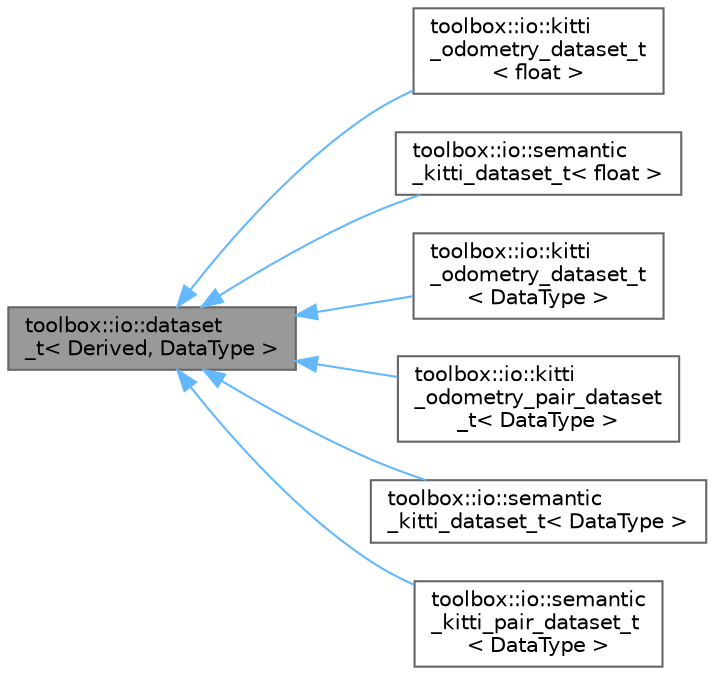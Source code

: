 digraph "toolbox::io::dataset_t&lt; Derived, DataType &gt;"
{
 // LATEX_PDF_SIZE
  bgcolor="transparent";
  edge [fontname=Helvetica,fontsize=10,labelfontname=Helvetica,labelfontsize=10];
  node [fontname=Helvetica,fontsize=10,shape=box,height=0.2,width=0.4];
  rankdir="LR";
  Node1 [id="Node000001",label="toolbox::io::dataset\l_t\< Derived, DataType \>",height=0.2,width=0.4,color="gray40", fillcolor="grey60", style="filled", fontcolor="black",tooltip="数据集基类/Abstract base class for datasets"];
  Node1 -> Node2 [id="edge1_Node000001_Node000002",dir="back",color="steelblue1",style="solid",tooltip=" "];
  Node2 [id="Node000002",label="toolbox::io::kitti\l_odometry_dataset_t\l\< float \>",height=0.2,width=0.4,color="gray40", fillcolor="white", style="filled",URL="$classtoolbox_1_1io_1_1kitti__odometry__dataset__t.html",tooltip=" "];
  Node1 -> Node3 [id="edge2_Node000001_Node000003",dir="back",color="steelblue1",style="solid",tooltip=" "];
  Node3 [id="Node000003",label="toolbox::io::semantic\l_kitti_dataset_t\< float \>",height=0.2,width=0.4,color="gray40", fillcolor="white", style="filled",URL="$classtoolbox_1_1io_1_1semantic__kitti__dataset__t.html",tooltip=" "];
  Node1 -> Node4 [id="edge3_Node000001_Node000004",dir="back",color="steelblue1",style="solid",tooltip=" "];
  Node4 [id="Node000004",label="toolbox::io::kitti\l_odometry_dataset_t\l\< DataType \>",height=0.2,width=0.4,color="gray40", fillcolor="white", style="filled",URL="$classtoolbox_1_1io_1_1kitti__odometry__dataset__t.html",tooltip="KITTI Odometry dataset loader."];
  Node1 -> Node5 [id="edge4_Node000001_Node000005",dir="back",color="steelblue1",style="solid",tooltip=" "];
  Node5 [id="Node000005",label="toolbox::io::kitti\l_odometry_pair_dataset\l_t\< DataType \>",height=0.2,width=0.4,color="gray40", fillcolor="white", style="filled",URL="$classtoolbox_1_1io_1_1kitti__odometry__pair__dataset__t.html",tooltip="KITTI Odometry frame pair dataset loader."];
  Node1 -> Node6 [id="edge5_Node000001_Node000006",dir="back",color="steelblue1",style="solid",tooltip=" "];
  Node6 [id="Node000006",label="toolbox::io::semantic\l_kitti_dataset_t\< DataType \>",height=0.2,width=0.4,color="gray40", fillcolor="white", style="filled",URL="$classtoolbox_1_1io_1_1semantic__kitti__dataset__t.html",tooltip="Semantic KITTI dataset loader."];
  Node1 -> Node7 [id="edge6_Node000001_Node000007",dir="back",color="steelblue1",style="solid",tooltip=" "];
  Node7 [id="Node000007",label="toolbox::io::semantic\l_kitti_pair_dataset_t\l\< DataType \>",height=0.2,width=0.4,color="gray40", fillcolor="white", style="filled",URL="$classtoolbox_1_1io_1_1semantic__kitti__pair__dataset__t.html",tooltip="Semantic KITTI frame pair dataset loader."];
}
